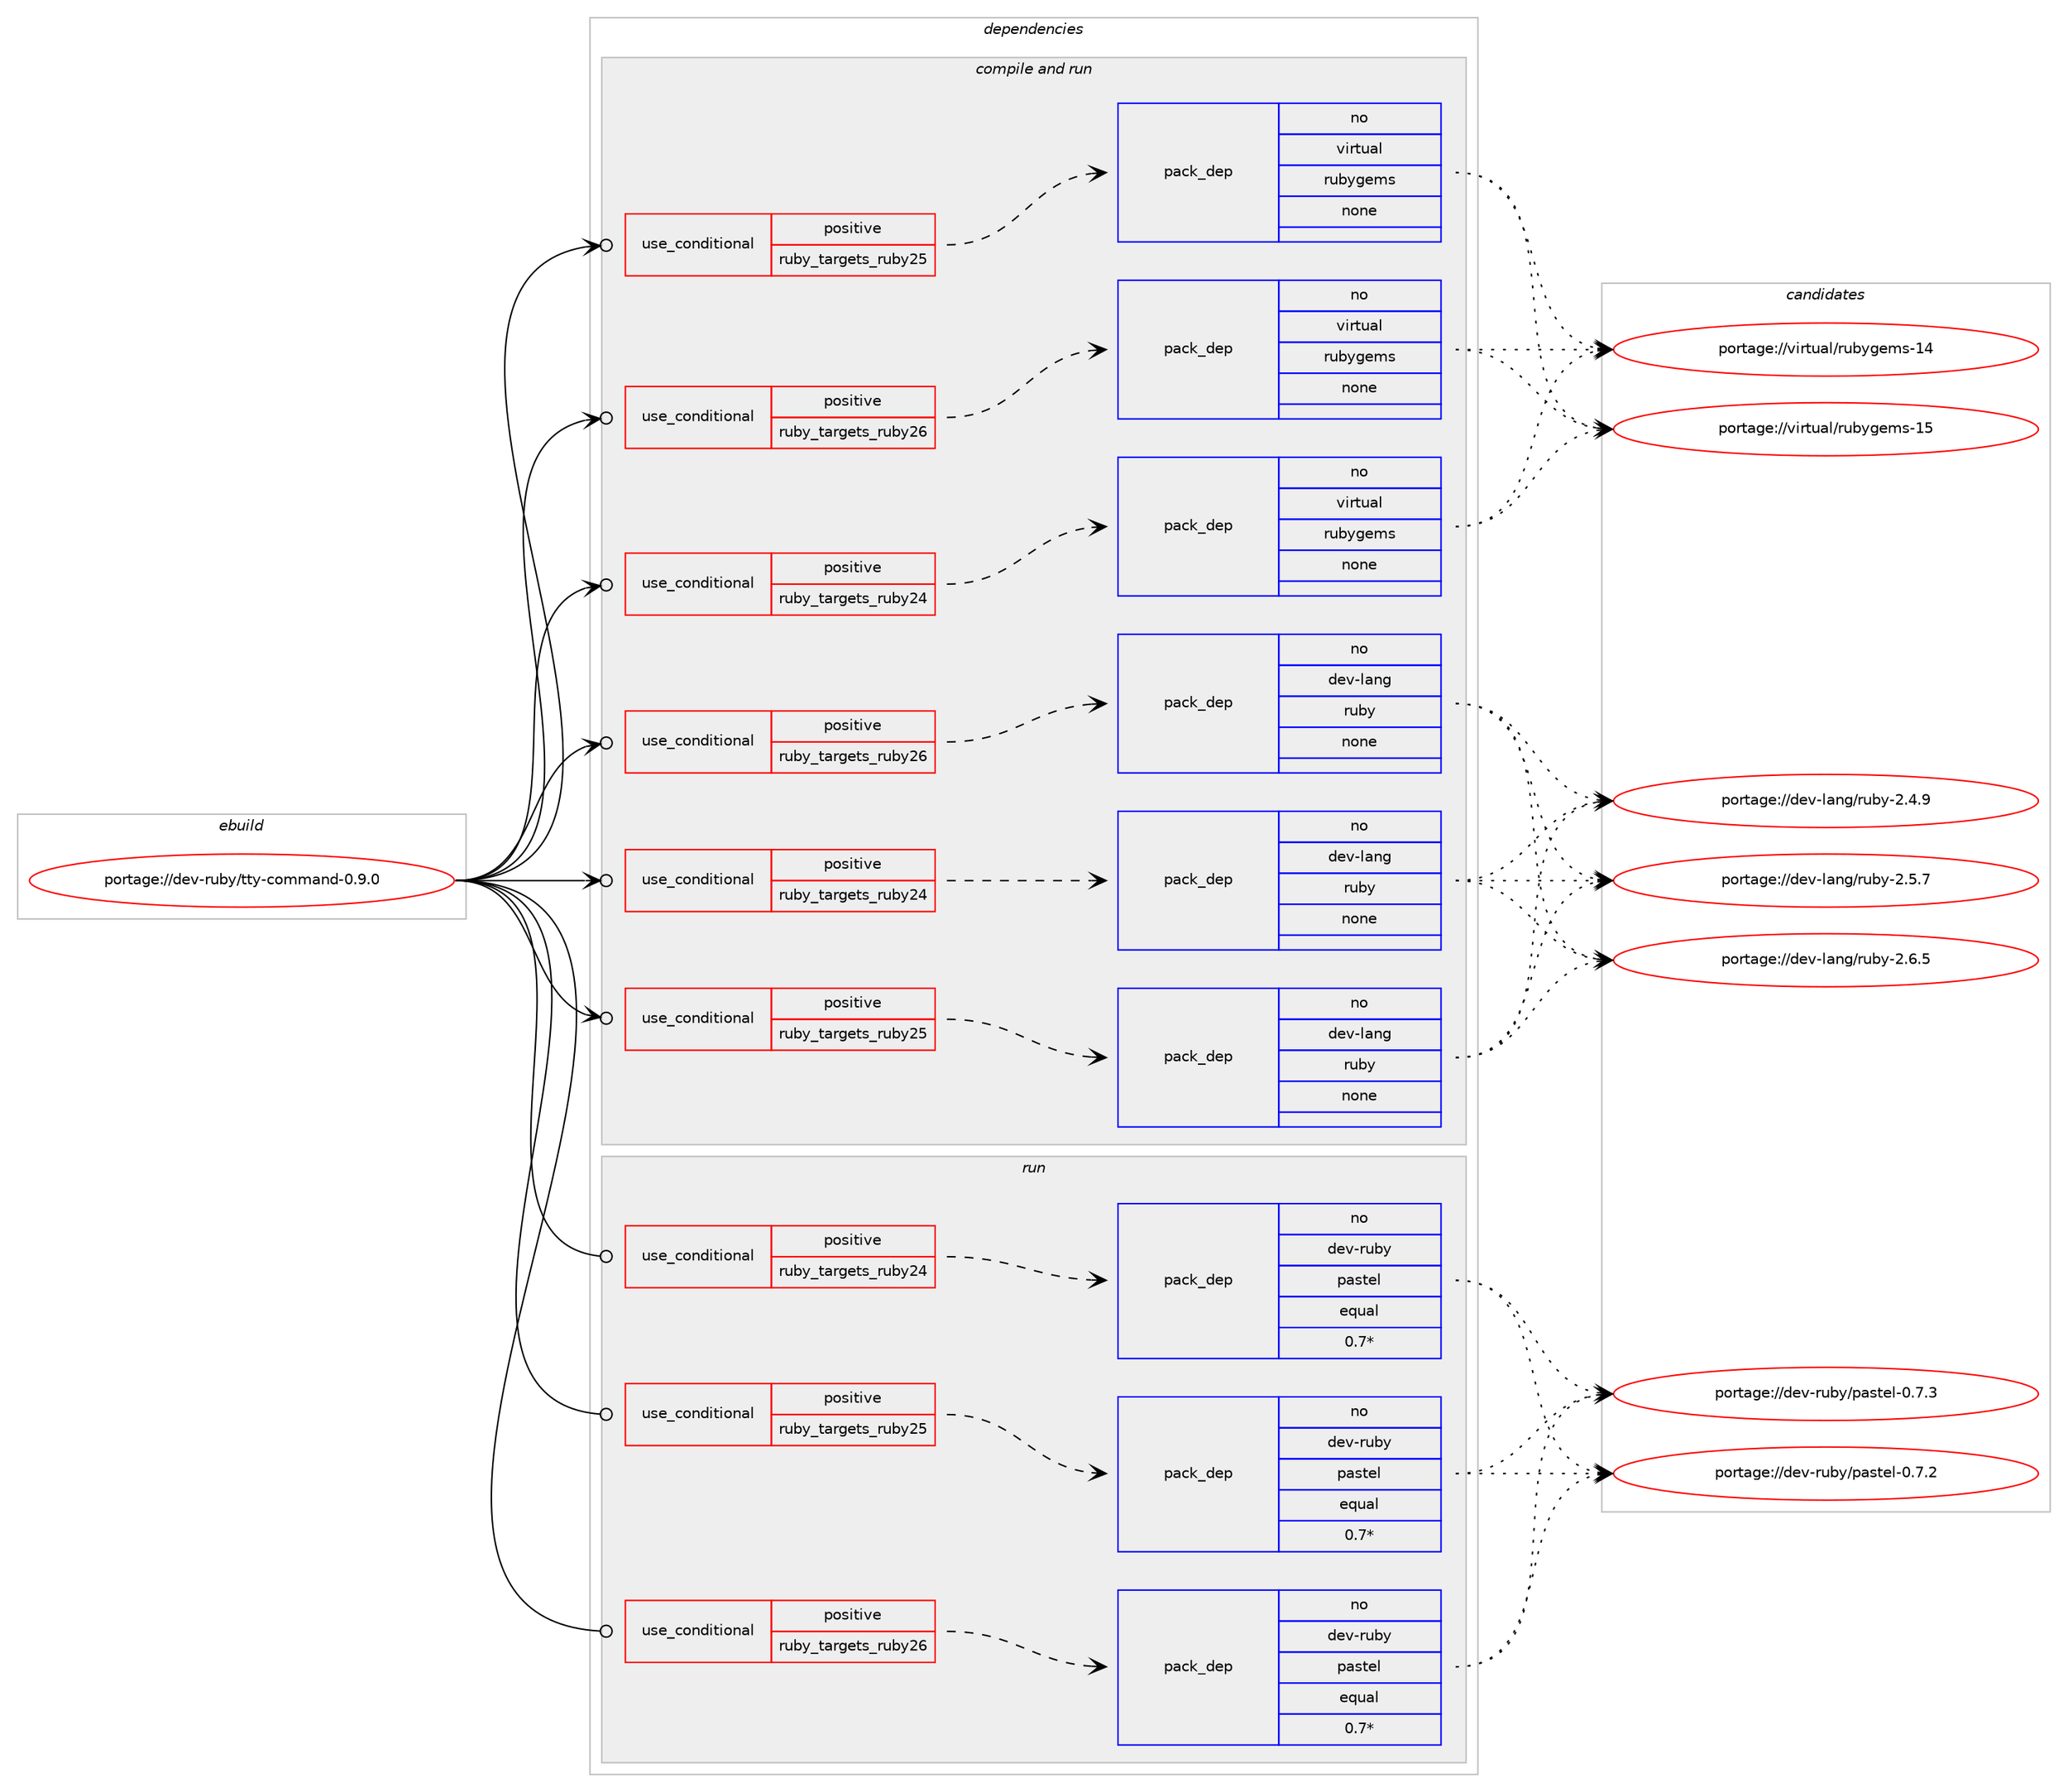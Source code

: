 digraph prolog {

# *************
# Graph options
# *************

newrank=true;
concentrate=true;
compound=true;
graph [rankdir=LR,fontname=Helvetica,fontsize=10,ranksep=1.5];#, ranksep=2.5, nodesep=0.2];
edge  [arrowhead=vee];
node  [fontname=Helvetica,fontsize=10];

# **********
# The ebuild
# **********

subgraph cluster_leftcol {
color=gray;
rank=same;
label=<<i>ebuild</i>>;
id [label="portage://dev-ruby/tty-command-0.9.0", color=red, width=4, href="../dev-ruby/tty-command-0.9.0.svg"];
}

# ****************
# The dependencies
# ****************

subgraph cluster_midcol {
color=gray;
label=<<i>dependencies</i>>;
subgraph cluster_compile {
fillcolor="#eeeeee";
style=filled;
label=<<i>compile</i>>;
}
subgraph cluster_compileandrun {
fillcolor="#eeeeee";
style=filled;
label=<<i>compile and run</i>>;
subgraph cond68524 {
dependency253813 [label=<<TABLE BORDER="0" CELLBORDER="1" CELLSPACING="0" CELLPADDING="4"><TR><TD ROWSPAN="3" CELLPADDING="10">use_conditional</TD></TR><TR><TD>positive</TD></TR><TR><TD>ruby_targets_ruby24</TD></TR></TABLE>>, shape=none, color=red];
subgraph pack181728 {
dependency253814 [label=<<TABLE BORDER="0" CELLBORDER="1" CELLSPACING="0" CELLPADDING="4" WIDTH="220"><TR><TD ROWSPAN="6" CELLPADDING="30">pack_dep</TD></TR><TR><TD WIDTH="110">no</TD></TR><TR><TD>dev-lang</TD></TR><TR><TD>ruby</TD></TR><TR><TD>none</TD></TR><TR><TD></TD></TR></TABLE>>, shape=none, color=blue];
}
dependency253813:e -> dependency253814:w [weight=20,style="dashed",arrowhead="vee"];
}
id:e -> dependency253813:w [weight=20,style="solid",arrowhead="odotvee"];
subgraph cond68525 {
dependency253815 [label=<<TABLE BORDER="0" CELLBORDER="1" CELLSPACING="0" CELLPADDING="4"><TR><TD ROWSPAN="3" CELLPADDING="10">use_conditional</TD></TR><TR><TD>positive</TD></TR><TR><TD>ruby_targets_ruby24</TD></TR></TABLE>>, shape=none, color=red];
subgraph pack181729 {
dependency253816 [label=<<TABLE BORDER="0" CELLBORDER="1" CELLSPACING="0" CELLPADDING="4" WIDTH="220"><TR><TD ROWSPAN="6" CELLPADDING="30">pack_dep</TD></TR><TR><TD WIDTH="110">no</TD></TR><TR><TD>virtual</TD></TR><TR><TD>rubygems</TD></TR><TR><TD>none</TD></TR><TR><TD></TD></TR></TABLE>>, shape=none, color=blue];
}
dependency253815:e -> dependency253816:w [weight=20,style="dashed",arrowhead="vee"];
}
id:e -> dependency253815:w [weight=20,style="solid",arrowhead="odotvee"];
subgraph cond68526 {
dependency253817 [label=<<TABLE BORDER="0" CELLBORDER="1" CELLSPACING="0" CELLPADDING="4"><TR><TD ROWSPAN="3" CELLPADDING="10">use_conditional</TD></TR><TR><TD>positive</TD></TR><TR><TD>ruby_targets_ruby25</TD></TR></TABLE>>, shape=none, color=red];
subgraph pack181730 {
dependency253818 [label=<<TABLE BORDER="0" CELLBORDER="1" CELLSPACING="0" CELLPADDING="4" WIDTH="220"><TR><TD ROWSPAN="6" CELLPADDING="30">pack_dep</TD></TR><TR><TD WIDTH="110">no</TD></TR><TR><TD>dev-lang</TD></TR><TR><TD>ruby</TD></TR><TR><TD>none</TD></TR><TR><TD></TD></TR></TABLE>>, shape=none, color=blue];
}
dependency253817:e -> dependency253818:w [weight=20,style="dashed",arrowhead="vee"];
}
id:e -> dependency253817:w [weight=20,style="solid",arrowhead="odotvee"];
subgraph cond68527 {
dependency253819 [label=<<TABLE BORDER="0" CELLBORDER="1" CELLSPACING="0" CELLPADDING="4"><TR><TD ROWSPAN="3" CELLPADDING="10">use_conditional</TD></TR><TR><TD>positive</TD></TR><TR><TD>ruby_targets_ruby25</TD></TR></TABLE>>, shape=none, color=red];
subgraph pack181731 {
dependency253820 [label=<<TABLE BORDER="0" CELLBORDER="1" CELLSPACING="0" CELLPADDING="4" WIDTH="220"><TR><TD ROWSPAN="6" CELLPADDING="30">pack_dep</TD></TR><TR><TD WIDTH="110">no</TD></TR><TR><TD>virtual</TD></TR><TR><TD>rubygems</TD></TR><TR><TD>none</TD></TR><TR><TD></TD></TR></TABLE>>, shape=none, color=blue];
}
dependency253819:e -> dependency253820:w [weight=20,style="dashed",arrowhead="vee"];
}
id:e -> dependency253819:w [weight=20,style="solid",arrowhead="odotvee"];
subgraph cond68528 {
dependency253821 [label=<<TABLE BORDER="0" CELLBORDER="1" CELLSPACING="0" CELLPADDING="4"><TR><TD ROWSPAN="3" CELLPADDING="10">use_conditional</TD></TR><TR><TD>positive</TD></TR><TR><TD>ruby_targets_ruby26</TD></TR></TABLE>>, shape=none, color=red];
subgraph pack181732 {
dependency253822 [label=<<TABLE BORDER="0" CELLBORDER="1" CELLSPACING="0" CELLPADDING="4" WIDTH="220"><TR><TD ROWSPAN="6" CELLPADDING="30">pack_dep</TD></TR><TR><TD WIDTH="110">no</TD></TR><TR><TD>dev-lang</TD></TR><TR><TD>ruby</TD></TR><TR><TD>none</TD></TR><TR><TD></TD></TR></TABLE>>, shape=none, color=blue];
}
dependency253821:e -> dependency253822:w [weight=20,style="dashed",arrowhead="vee"];
}
id:e -> dependency253821:w [weight=20,style="solid",arrowhead="odotvee"];
subgraph cond68529 {
dependency253823 [label=<<TABLE BORDER="0" CELLBORDER="1" CELLSPACING="0" CELLPADDING="4"><TR><TD ROWSPAN="3" CELLPADDING="10">use_conditional</TD></TR><TR><TD>positive</TD></TR><TR><TD>ruby_targets_ruby26</TD></TR></TABLE>>, shape=none, color=red];
subgraph pack181733 {
dependency253824 [label=<<TABLE BORDER="0" CELLBORDER="1" CELLSPACING="0" CELLPADDING="4" WIDTH="220"><TR><TD ROWSPAN="6" CELLPADDING="30">pack_dep</TD></TR><TR><TD WIDTH="110">no</TD></TR><TR><TD>virtual</TD></TR><TR><TD>rubygems</TD></TR><TR><TD>none</TD></TR><TR><TD></TD></TR></TABLE>>, shape=none, color=blue];
}
dependency253823:e -> dependency253824:w [weight=20,style="dashed",arrowhead="vee"];
}
id:e -> dependency253823:w [weight=20,style="solid",arrowhead="odotvee"];
}
subgraph cluster_run {
fillcolor="#eeeeee";
style=filled;
label=<<i>run</i>>;
subgraph cond68530 {
dependency253825 [label=<<TABLE BORDER="0" CELLBORDER="1" CELLSPACING="0" CELLPADDING="4"><TR><TD ROWSPAN="3" CELLPADDING="10">use_conditional</TD></TR><TR><TD>positive</TD></TR><TR><TD>ruby_targets_ruby24</TD></TR></TABLE>>, shape=none, color=red];
subgraph pack181734 {
dependency253826 [label=<<TABLE BORDER="0" CELLBORDER="1" CELLSPACING="0" CELLPADDING="4" WIDTH="220"><TR><TD ROWSPAN="6" CELLPADDING="30">pack_dep</TD></TR><TR><TD WIDTH="110">no</TD></TR><TR><TD>dev-ruby</TD></TR><TR><TD>pastel</TD></TR><TR><TD>equal</TD></TR><TR><TD>0.7*</TD></TR></TABLE>>, shape=none, color=blue];
}
dependency253825:e -> dependency253826:w [weight=20,style="dashed",arrowhead="vee"];
}
id:e -> dependency253825:w [weight=20,style="solid",arrowhead="odot"];
subgraph cond68531 {
dependency253827 [label=<<TABLE BORDER="0" CELLBORDER="1" CELLSPACING="0" CELLPADDING="4"><TR><TD ROWSPAN="3" CELLPADDING="10">use_conditional</TD></TR><TR><TD>positive</TD></TR><TR><TD>ruby_targets_ruby25</TD></TR></TABLE>>, shape=none, color=red];
subgraph pack181735 {
dependency253828 [label=<<TABLE BORDER="0" CELLBORDER="1" CELLSPACING="0" CELLPADDING="4" WIDTH="220"><TR><TD ROWSPAN="6" CELLPADDING="30">pack_dep</TD></TR><TR><TD WIDTH="110">no</TD></TR><TR><TD>dev-ruby</TD></TR><TR><TD>pastel</TD></TR><TR><TD>equal</TD></TR><TR><TD>0.7*</TD></TR></TABLE>>, shape=none, color=blue];
}
dependency253827:e -> dependency253828:w [weight=20,style="dashed",arrowhead="vee"];
}
id:e -> dependency253827:w [weight=20,style="solid",arrowhead="odot"];
subgraph cond68532 {
dependency253829 [label=<<TABLE BORDER="0" CELLBORDER="1" CELLSPACING="0" CELLPADDING="4"><TR><TD ROWSPAN="3" CELLPADDING="10">use_conditional</TD></TR><TR><TD>positive</TD></TR><TR><TD>ruby_targets_ruby26</TD></TR></TABLE>>, shape=none, color=red];
subgraph pack181736 {
dependency253830 [label=<<TABLE BORDER="0" CELLBORDER="1" CELLSPACING="0" CELLPADDING="4" WIDTH="220"><TR><TD ROWSPAN="6" CELLPADDING="30">pack_dep</TD></TR><TR><TD WIDTH="110">no</TD></TR><TR><TD>dev-ruby</TD></TR><TR><TD>pastel</TD></TR><TR><TD>equal</TD></TR><TR><TD>0.7*</TD></TR></TABLE>>, shape=none, color=blue];
}
dependency253829:e -> dependency253830:w [weight=20,style="dashed",arrowhead="vee"];
}
id:e -> dependency253829:w [weight=20,style="solid",arrowhead="odot"];
}
}

# **************
# The candidates
# **************

subgraph cluster_choices {
rank=same;
color=gray;
label=<<i>candidates</i>>;

subgraph choice181728 {
color=black;
nodesep=1;
choiceportage10010111845108971101034711411798121455046524657 [label="portage://dev-lang/ruby-2.4.9", color=red, width=4,href="../dev-lang/ruby-2.4.9.svg"];
choiceportage10010111845108971101034711411798121455046534655 [label="portage://dev-lang/ruby-2.5.7", color=red, width=4,href="../dev-lang/ruby-2.5.7.svg"];
choiceportage10010111845108971101034711411798121455046544653 [label="portage://dev-lang/ruby-2.6.5", color=red, width=4,href="../dev-lang/ruby-2.6.5.svg"];
dependency253814:e -> choiceportage10010111845108971101034711411798121455046524657:w [style=dotted,weight="100"];
dependency253814:e -> choiceportage10010111845108971101034711411798121455046534655:w [style=dotted,weight="100"];
dependency253814:e -> choiceportage10010111845108971101034711411798121455046544653:w [style=dotted,weight="100"];
}
subgraph choice181729 {
color=black;
nodesep=1;
choiceportage118105114116117971084711411798121103101109115454952 [label="portage://virtual/rubygems-14", color=red, width=4,href="../virtual/rubygems-14.svg"];
choiceportage118105114116117971084711411798121103101109115454953 [label="portage://virtual/rubygems-15", color=red, width=4,href="../virtual/rubygems-15.svg"];
dependency253816:e -> choiceportage118105114116117971084711411798121103101109115454952:w [style=dotted,weight="100"];
dependency253816:e -> choiceportage118105114116117971084711411798121103101109115454953:w [style=dotted,weight="100"];
}
subgraph choice181730 {
color=black;
nodesep=1;
choiceportage10010111845108971101034711411798121455046524657 [label="portage://dev-lang/ruby-2.4.9", color=red, width=4,href="../dev-lang/ruby-2.4.9.svg"];
choiceportage10010111845108971101034711411798121455046534655 [label="portage://dev-lang/ruby-2.5.7", color=red, width=4,href="../dev-lang/ruby-2.5.7.svg"];
choiceportage10010111845108971101034711411798121455046544653 [label="portage://dev-lang/ruby-2.6.5", color=red, width=4,href="../dev-lang/ruby-2.6.5.svg"];
dependency253818:e -> choiceportage10010111845108971101034711411798121455046524657:w [style=dotted,weight="100"];
dependency253818:e -> choiceportage10010111845108971101034711411798121455046534655:w [style=dotted,weight="100"];
dependency253818:e -> choiceportage10010111845108971101034711411798121455046544653:w [style=dotted,weight="100"];
}
subgraph choice181731 {
color=black;
nodesep=1;
choiceportage118105114116117971084711411798121103101109115454952 [label="portage://virtual/rubygems-14", color=red, width=4,href="../virtual/rubygems-14.svg"];
choiceportage118105114116117971084711411798121103101109115454953 [label="portage://virtual/rubygems-15", color=red, width=4,href="../virtual/rubygems-15.svg"];
dependency253820:e -> choiceportage118105114116117971084711411798121103101109115454952:w [style=dotted,weight="100"];
dependency253820:e -> choiceportage118105114116117971084711411798121103101109115454953:w [style=dotted,weight="100"];
}
subgraph choice181732 {
color=black;
nodesep=1;
choiceportage10010111845108971101034711411798121455046524657 [label="portage://dev-lang/ruby-2.4.9", color=red, width=4,href="../dev-lang/ruby-2.4.9.svg"];
choiceportage10010111845108971101034711411798121455046534655 [label="portage://dev-lang/ruby-2.5.7", color=red, width=4,href="../dev-lang/ruby-2.5.7.svg"];
choiceportage10010111845108971101034711411798121455046544653 [label="portage://dev-lang/ruby-2.6.5", color=red, width=4,href="../dev-lang/ruby-2.6.5.svg"];
dependency253822:e -> choiceportage10010111845108971101034711411798121455046524657:w [style=dotted,weight="100"];
dependency253822:e -> choiceportage10010111845108971101034711411798121455046534655:w [style=dotted,weight="100"];
dependency253822:e -> choiceportage10010111845108971101034711411798121455046544653:w [style=dotted,weight="100"];
}
subgraph choice181733 {
color=black;
nodesep=1;
choiceportage118105114116117971084711411798121103101109115454952 [label="portage://virtual/rubygems-14", color=red, width=4,href="../virtual/rubygems-14.svg"];
choiceportage118105114116117971084711411798121103101109115454953 [label="portage://virtual/rubygems-15", color=red, width=4,href="../virtual/rubygems-15.svg"];
dependency253824:e -> choiceportage118105114116117971084711411798121103101109115454952:w [style=dotted,weight="100"];
dependency253824:e -> choiceportage118105114116117971084711411798121103101109115454953:w [style=dotted,weight="100"];
}
subgraph choice181734 {
color=black;
nodesep=1;
choiceportage10010111845114117981214711297115116101108454846554650 [label="portage://dev-ruby/pastel-0.7.2", color=red, width=4,href="../dev-ruby/pastel-0.7.2.svg"];
choiceportage10010111845114117981214711297115116101108454846554651 [label="portage://dev-ruby/pastel-0.7.3", color=red, width=4,href="../dev-ruby/pastel-0.7.3.svg"];
dependency253826:e -> choiceportage10010111845114117981214711297115116101108454846554650:w [style=dotted,weight="100"];
dependency253826:e -> choiceportage10010111845114117981214711297115116101108454846554651:w [style=dotted,weight="100"];
}
subgraph choice181735 {
color=black;
nodesep=1;
choiceportage10010111845114117981214711297115116101108454846554650 [label="portage://dev-ruby/pastel-0.7.2", color=red, width=4,href="../dev-ruby/pastel-0.7.2.svg"];
choiceportage10010111845114117981214711297115116101108454846554651 [label="portage://dev-ruby/pastel-0.7.3", color=red, width=4,href="../dev-ruby/pastel-0.7.3.svg"];
dependency253828:e -> choiceportage10010111845114117981214711297115116101108454846554650:w [style=dotted,weight="100"];
dependency253828:e -> choiceportage10010111845114117981214711297115116101108454846554651:w [style=dotted,weight="100"];
}
subgraph choice181736 {
color=black;
nodesep=1;
choiceportage10010111845114117981214711297115116101108454846554650 [label="portage://dev-ruby/pastel-0.7.2", color=red, width=4,href="../dev-ruby/pastel-0.7.2.svg"];
choiceportage10010111845114117981214711297115116101108454846554651 [label="portage://dev-ruby/pastel-0.7.3", color=red, width=4,href="../dev-ruby/pastel-0.7.3.svg"];
dependency253830:e -> choiceportage10010111845114117981214711297115116101108454846554650:w [style=dotted,weight="100"];
dependency253830:e -> choiceportage10010111845114117981214711297115116101108454846554651:w [style=dotted,weight="100"];
}
}

}
